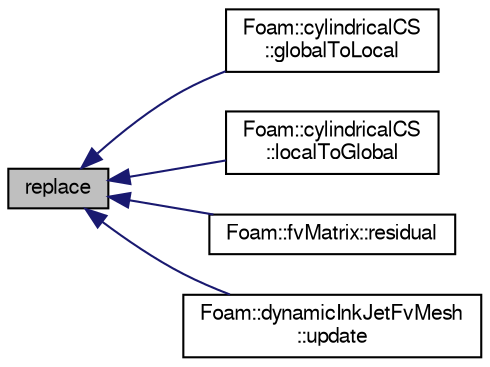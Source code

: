 digraph "replace"
{
  bgcolor="transparent";
  edge [fontname="FreeSans",fontsize="10",labelfontname="FreeSans",labelfontsize="10"];
  node [fontname="FreeSans",fontsize="10",shape=record];
  rankdir="LR";
  Node1 [label="replace",height=0.2,width=0.4,color="black", fillcolor="grey75", style="filled" fontcolor="black"];
  Node1 -> Node2 [dir="back",color="midnightblue",fontsize="10",style="solid",fontname="FreeSans"];
  Node2 [label="Foam::cylindricalCS\l::globalToLocal",height=0.2,width=0.4,color="black",URL="$a00472.html#a7075505d1bd0f09368abb95646da62e5",tooltip="Convert from global Cartesian system to the local coordinate system. "];
  Node1 -> Node3 [dir="back",color="midnightblue",fontsize="10",style="solid",fontname="FreeSans"];
  Node3 [label="Foam::cylindricalCS\l::localToGlobal",height=0.2,width=0.4,color="black",URL="$a00472.html#a97107223086bc8c394b42250835d9afe",tooltip="Convert from local coordinate system to the global Cartesian system. "];
  Node1 -> Node4 [dir="back",color="midnightblue",fontsize="10",style="solid",fontname="FreeSans"];
  Node4 [label="Foam::fvMatrix::residual",height=0.2,width=0.4,color="black",URL="$a00850.html#a4a74ee25a4d4e355df76ce3081cacc41",tooltip="Return the matrix residual. "];
  Node1 -> Node5 [dir="back",color="midnightblue",fontsize="10",style="solid",fontname="FreeSans"];
  Node5 [label="Foam::dynamicInkJetFvMesh\l::update",height=0.2,width=0.4,color="black",URL="$a00579.html#aa2aac016e2bf7b5bd2b271786c2791aa",tooltip="Update the mesh for both mesh motion and topology change. "];
}
